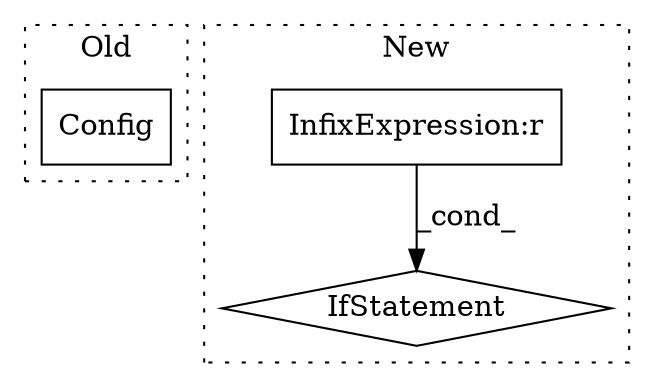 digraph G {
subgraph cluster0 {
1 [label="Config" a="32" s="1671,1728" l="7,1" shape="box"];
label = "Old";
style="dotted";
}
subgraph cluster1 {
2 [label="IfStatement" a="25" s="1035,1054" l="4,2" shape="diamond"];
3 [label="InfixExpression:r" a="27" s="1046" l="4" shape="box"];
label = "New";
style="dotted";
}
3 -> 2 [label="_cond_"];
}